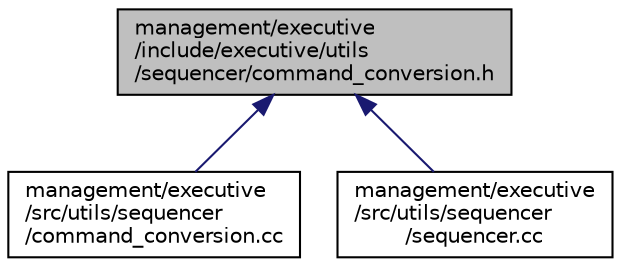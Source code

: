 digraph "management/executive/include/executive/utils/sequencer/command_conversion.h"
{
 // LATEX_PDF_SIZE
  edge [fontname="Helvetica",fontsize="10",labelfontname="Helvetica",labelfontsize="10"];
  node [fontname="Helvetica",fontsize="10",shape=record];
  Node1 [label="management/executive\l/include/executive/utils\l/sequencer/command_conversion.h",height=0.2,width=0.4,color="black", fillcolor="grey75", style="filled", fontcolor="black",tooltip=" "];
  Node1 -> Node2 [dir="back",color="midnightblue",fontsize="10",style="solid",fontname="Helvetica"];
  Node2 [label="management/executive\l/src/utils/sequencer\l/command_conversion.cc",height=0.2,width=0.4,color="black", fillcolor="white", style="filled",URL="$command__conversion_8cc.html",tooltip=" "];
  Node1 -> Node3 [dir="back",color="midnightblue",fontsize="10",style="solid",fontname="Helvetica"];
  Node3 [label="management/executive\l/src/utils/sequencer\l/sequencer.cc",height=0.2,width=0.4,color="black", fillcolor="white", style="filled",URL="$sequencer_8cc.html",tooltip=" "];
}
